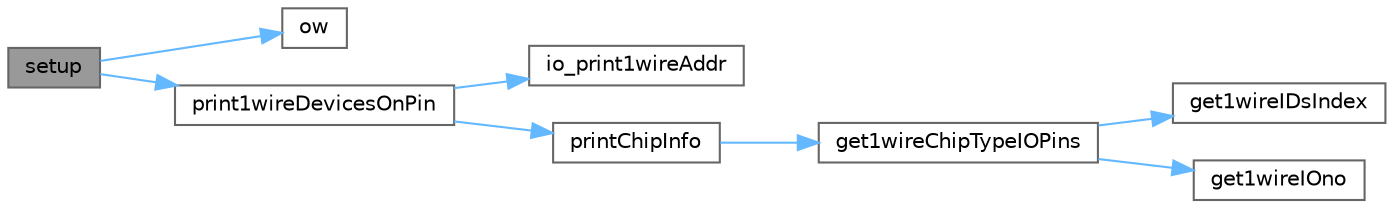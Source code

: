 digraph "setup"
{
 // LATEX_PDF_SIZE
  bgcolor="transparent";
  edge [fontname=Helvetica,fontsize=10,labelfontname=Helvetica,labelfontsize=10];
  node [fontname=Helvetica,fontsize=10,shape=box,height=0.2,width=0.4];
  rankdir="LR";
  Node1 [label="setup",height=0.2,width=0.4,color="gray40", fillcolor="grey60", style="filled", fontcolor="black",tooltip=" "];
  Node1 -> Node2 [color="steelblue1",style="solid"];
  Node2 [label="ow",height=0.2,width=0.4,color="grey40", fillcolor="white", style="filled",URL="$main_8cpp.html#a55c6ca9356ed81c03398c15e3c318b30",tooltip=" "];
  Node1 -> Node3 [color="steelblue1",style="solid"];
  Node3 [label="print1wireDevicesOnPin",height=0.2,width=0.4,color="grey40", fillcolor="white", style="filled",URL="$1wire__chip__io_8h.html#ac44d2f53065a0b411f5c6094dfcac6ff",tooltip="Find and print details of chips on the 1-wire bus. OneWire class stores the pin, and by default the a..."];
  Node3 -> Node4 [color="steelblue1",style="solid"];
  Node4 [label="io_print1wireAddr",height=0.2,width=0.4,color="grey40", fillcolor="white", style="filled",URL="$1wire__chip__io_8h.html#a387122cd32e13e3ab4868864bed08d3e",tooltip=" "];
  Node3 -> Node5 [color="steelblue1",style="solid"];
  Node5 [label="printChipInfo",height=0.2,width=0.4,color="grey40", fillcolor="white", style="filled",URL="$1wire__chip__io_8h.html#a977007cf4daf77a6813d9bd5484e67e1",tooltip=" "];
  Node5 -> Node6 [color="steelblue1",style="solid"];
  Node6 [label="get1wireChipTypeIOPins",height=0.2,width=0.4,color="grey40", fillcolor="white", style="filled",URL="$1wire__chip__io_8h.html#a26a5c521594f3f4380de4fe920f669fe",tooltip="Returns the number of IO pins the 1-wire chip has."];
  Node6 -> Node7 [color="steelblue1",style="solid"];
  Node7 [label="get1wireIDsIndex",height=0.2,width=0.4,color="grey40", fillcolor="white", style="filled",URL="$1wire__chip__io_8h.html#aa10020cdfdad46fa553fc4a2ee31fd3b",tooltip="Gets the array index index from the chip type id."];
  Node6 -> Node8 [color="steelblue1",style="solid"];
  Node8 [label="get1wireIOno",height=0.2,width=0.4,color="grey40", fillcolor="white", style="filled",URL="$1wire__chip__io_8h.html#a0c2ff7ecc2f15b31cfe75c4598451678",tooltip="Get the number of IO pins the chip has, i.e. 8 for the DS2408."];
}

